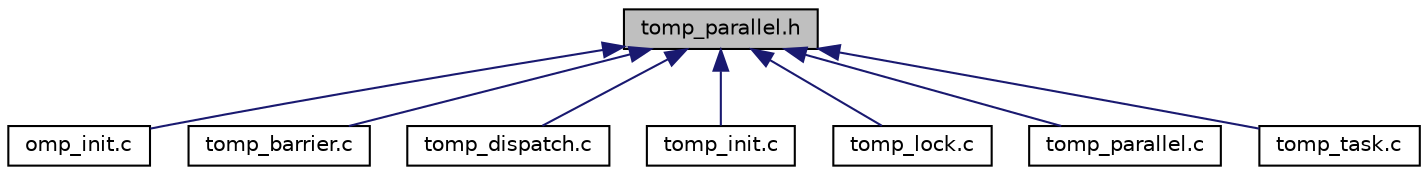 digraph "tomp_parallel.h"
{
  edge [fontname="Helvetica",fontsize="10",labelfontname="Helvetica",labelfontsize="10"];
  node [fontname="Helvetica",fontsize="10",shape=record];
  Node1 [label="tomp_parallel.h",height=0.2,width=0.4,color="black", fillcolor="grey75", style="filled", fontcolor="black"];
  Node1 -> Node2 [dir="back",color="midnightblue",fontsize="10",style="solid",fontname="Helvetica"];
  Node2 [label="omp_init.c",height=0.2,width=0.4,color="black", fillcolor="white", style="filled",URL="$omp__init_8c.html",tooltip="Implements function hooks to initialize the runtime during boot. "];
  Node1 -> Node3 [dir="back",color="midnightblue",fontsize="10",style="solid",fontname="Helvetica"];
  Node3 [label="tomp_barrier.c",height=0.2,width=0.4,color="black", fillcolor="white", style="filled",URL="$tomp__barrier_8c.html",tooltip="Implements GOMP_barrier. "];
  Node1 -> Node4 [dir="back",color="midnightblue",fontsize="10",style="solid",fontname="Helvetica"];
  Node4 [label="tomp_dispatch.c",height=0.2,width=0.4,color="black", fillcolor="white", style="filled",URL="$tomp__dispatch_8c.html",tooltip="Dispatcher Implementation for OpenMP. "];
  Node1 -> Node5 [dir="back",color="midnightblue",fontsize="10",style="solid",fontname="Helvetica"];
  Node5 [label="tomp_init.c",height=0.2,width=0.4,color="black", fillcolor="white", style="filled",URL="$tomp__init_8c.html",tooltip="Implements initialization/termination for OMP runtime. "];
  Node1 -> Node6 [dir="back",color="midnightblue",fontsize="10",style="solid",fontname="Helvetica"];
  Node6 [label="tomp_lock.c",height=0.2,width=0.4,color="black", fillcolor="white", style="filled",URL="$tomp__lock_8c.html",tooltip="Implements the OMP locking APIs. "];
  Node1 -> Node7 [dir="back",color="midnightblue",fontsize="10",style="solid",fontname="Helvetica"];
  Node7 [label="tomp_parallel.c",height=0.2,width=0.4,color="black", fillcolor="white", style="filled",URL="$tomp__parallel_8c.html",tooltip="Implements GOMP_parallel_[start|end]. "];
  Node1 -> Node8 [dir="back",color="midnightblue",fontsize="10",style="solid",fontname="Helvetica"];
  Node8 [label="tomp_task.c",height=0.2,width=0.4,color="black", fillcolor="white", style="filled",URL="$tomp__task_8c.html",tooltip="Implements (1) tasking APIs: GOMP_task, GOMP_taskwait (2) tomp_eoStartTask - the execution object for..."];
}
